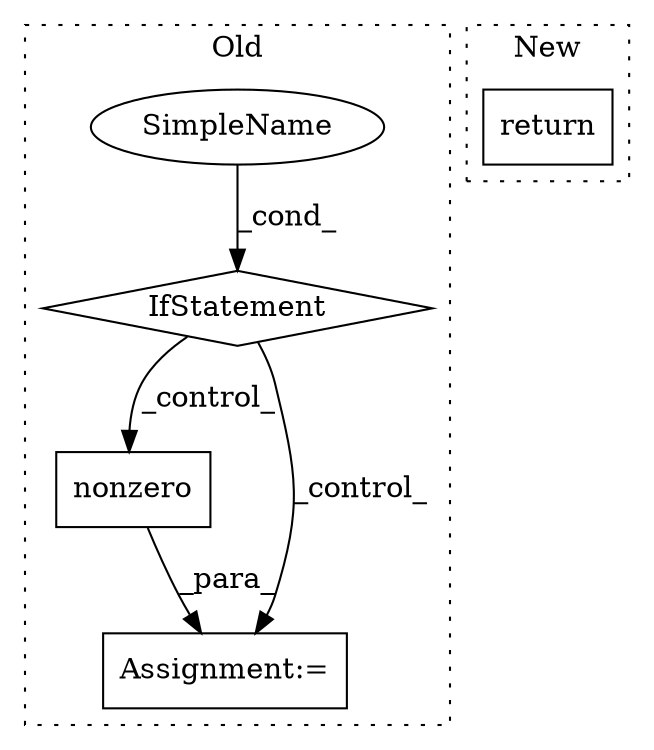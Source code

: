 digraph G {
subgraph cluster0 {
1 [label="nonzero" a="32" s="2376" l="9" shape="box"];
3 [label="Assignment:=" a="7" s="2364" l="1" shape="box"];
4 [label="IfStatement" a="25" s="2327,2351" l="4,2" shape="diamond"];
5 [label="SimpleName" a="42" s="" l="" shape="ellipse"];
label = "Old";
style="dotted";
}
subgraph cluster1 {
2 [label="return" a="41" s="2409" l="7" shape="box"];
label = "New";
style="dotted";
}
1 -> 3 [label="_para_"];
4 -> 3 [label="_control_"];
4 -> 1 [label="_control_"];
5 -> 4 [label="_cond_"];
}